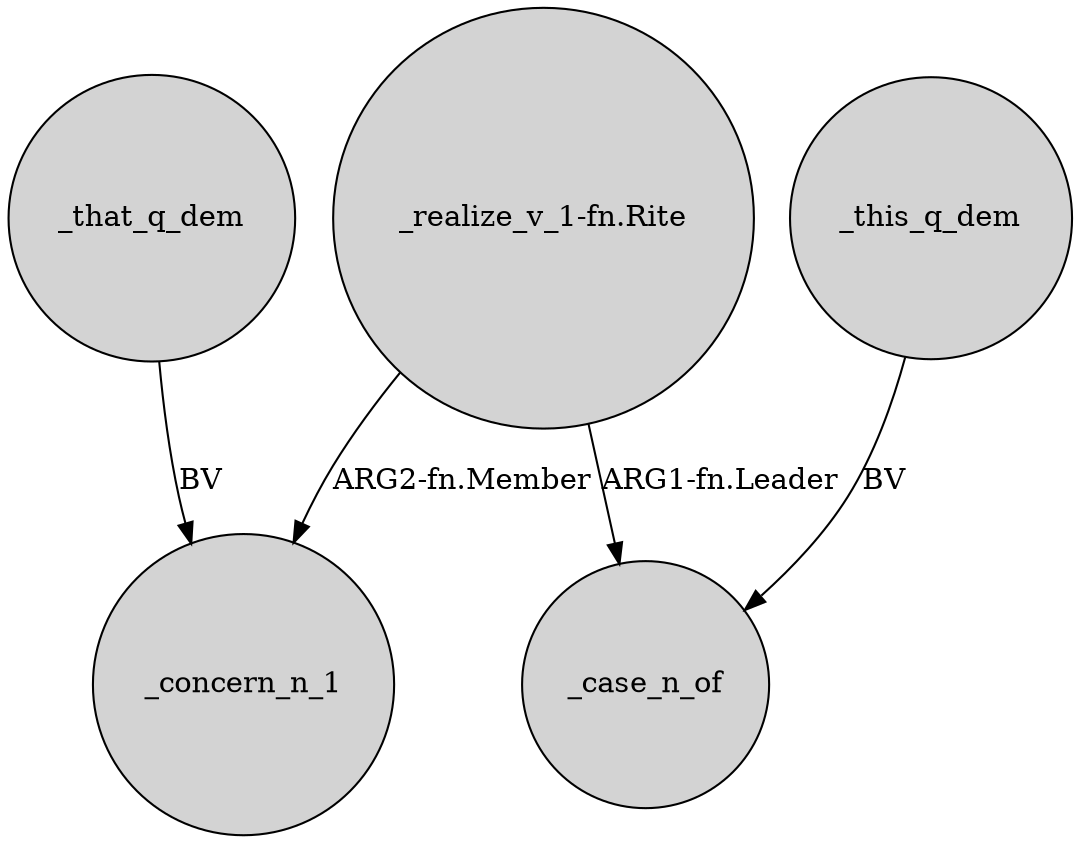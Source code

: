 digraph {
	node [shape=circle style=filled]
	"_realize_v_1-fn.Rite" -> _concern_n_1 [label="ARG2-fn.Member"]
	_that_q_dem -> _concern_n_1 [label=BV]
	"_realize_v_1-fn.Rite" -> _case_n_of [label="ARG1-fn.Leader"]
	_this_q_dem -> _case_n_of [label=BV]
}
